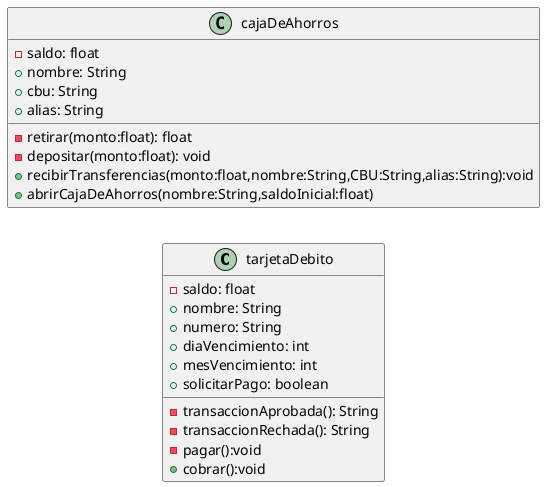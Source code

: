 @startuml

left to right direction

class tarjetaDebito{
  - saldo: float
  + nombre: String
  + numero: String
  + diaVencimiento: int
  + mesVencimiento: int
  + solicitarPago: boolean
  - transaccionAprobada(): String
  - transaccionRechada(): String
  - pagar():void
  + cobrar():void

}

class cajaDeAhorros{
  - saldo: float
  + nombre: String
  + cbu: String
  + alias: String
  - retirar(monto:float): float
  - depositar(monto:float): void
  + recibirTransferencias(monto:float,nombre:String,CBU:String,alias:String):void
  + abrirCajaDeAhorros(nombre:String,saldoInicial:float)
  }






@enduml
